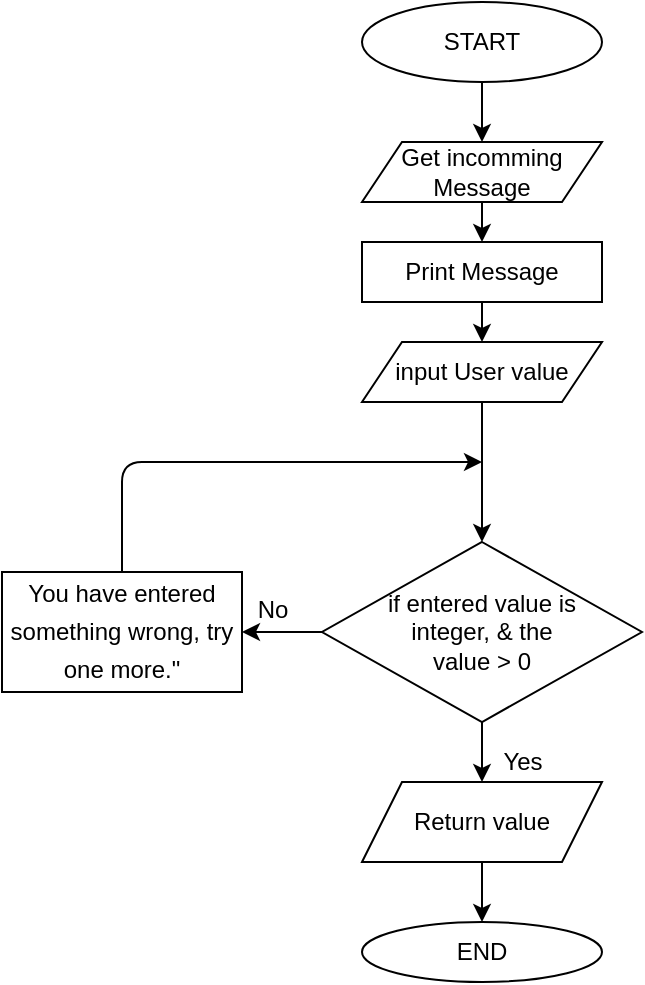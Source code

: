 <mxfile>
    <diagram id="kePlRdSOec5uk_KAqbgo" name="Страница 1">
        <mxGraphModel dx="836" dy="1657" grid="1" gridSize="10" guides="1" tooltips="1" connect="1" arrows="1" fold="1" page="1" pageScale="1" pageWidth="827" pageHeight="1169" math="0" shadow="0">
            <root>
                <mxCell id="0"/>
                <mxCell id="1" parent="0"/>
                <mxCell id="21" value="" style="edgeStyle=none;html=1;" edge="1" parent="1" source="9" target="20">
                    <mxGeometry relative="1" as="geometry"/>
                </mxCell>
                <mxCell id="9" value="START" style="ellipse;whiteSpace=wrap;html=1;" parent="1" vertex="1">
                    <mxGeometry x="390" y="-970" width="120" height="40" as="geometry"/>
                </mxCell>
                <mxCell id="10" value="" style="edgeStyle=none;html=1;" parent="1" source="11" target="13" edge="1">
                    <mxGeometry relative="1" as="geometry"/>
                </mxCell>
                <mxCell id="16" value="" style="edgeStyle=none;html=1;" parent="1" source="11" target="15" edge="1">
                    <mxGeometry relative="1" as="geometry"/>
                </mxCell>
                <mxCell id="11" value="if entered value is &lt;br&gt;integer, &amp;amp; the &lt;br&gt;value &amp;gt; 0" style="rhombus;whiteSpace=wrap;html=1;" parent="1" vertex="1">
                    <mxGeometry x="370" y="-700" width="160" height="90" as="geometry"/>
                </mxCell>
                <mxCell id="12" style="edgeStyle=none;html=1;" parent="1" source="13" edge="1">
                    <mxGeometry relative="1" as="geometry">
                        <mxPoint x="450" y="-740" as="targetPoint"/>
                        <Array as="points">
                            <mxPoint x="270" y="-740"/>
                        </Array>
                    </mxGeometry>
                </mxCell>
                <mxCell id="13" value="&lt;div style=&quot;background-color: rgb(255 , 255 , 255) ; line-height: 19px&quot;&gt;&lt;font style=&quot;font-size: 12px&quot;&gt;You have entered something wrong, try one more.&quot;&lt;/font&gt;&lt;/div&gt;" style="whiteSpace=wrap;html=1;" parent="1" vertex="1">
                    <mxGeometry x="210" y="-685" width="120" height="60" as="geometry"/>
                </mxCell>
                <mxCell id="14" value="No" style="text;html=1;align=center;verticalAlign=middle;resizable=0;points=[];autosize=1;strokeColor=none;" parent="1" vertex="1">
                    <mxGeometry x="330" y="-676" width="30" height="20" as="geometry"/>
                </mxCell>
                <mxCell id="19" value="" style="edgeStyle=none;html=1;" parent="1" source="15" target="18" edge="1">
                    <mxGeometry relative="1" as="geometry"/>
                </mxCell>
                <mxCell id="15" value="Return value" style="shape=parallelogram;perimeter=parallelogramPerimeter;whiteSpace=wrap;html=1;fixedSize=1;" parent="1" vertex="1">
                    <mxGeometry x="390" y="-580" width="120" height="40" as="geometry"/>
                </mxCell>
                <mxCell id="17" value="Yes" style="text;html=1;align=center;verticalAlign=middle;resizable=0;points=[];autosize=1;strokeColor=none;" parent="1" vertex="1">
                    <mxGeometry x="450" y="-600" width="40" height="20" as="geometry"/>
                </mxCell>
                <mxCell id="18" value="END" style="ellipse;whiteSpace=wrap;html=1;" parent="1" vertex="1">
                    <mxGeometry x="390" y="-510" width="120" height="30" as="geometry"/>
                </mxCell>
                <mxCell id="24" value="" style="edgeStyle=none;html=1;" edge="1" parent="1" source="20" target="23">
                    <mxGeometry relative="1" as="geometry"/>
                </mxCell>
                <mxCell id="20" value="Get incomming Message" style="shape=parallelogram;perimeter=parallelogramPerimeter;whiteSpace=wrap;html=1;fixedSize=1;" vertex="1" parent="1">
                    <mxGeometry x="390" y="-900" width="120" height="30" as="geometry"/>
                </mxCell>
                <mxCell id="27" value="" style="edgeStyle=none;html=1;" edge="1" parent="1" source="23" target="26">
                    <mxGeometry relative="1" as="geometry"/>
                </mxCell>
                <mxCell id="23" value="Print Message" style="whiteSpace=wrap;html=1;" vertex="1" parent="1">
                    <mxGeometry x="390" y="-850" width="120" height="30" as="geometry"/>
                </mxCell>
                <mxCell id="28" value="" style="edgeStyle=none;html=1;" edge="1" parent="1" source="26" target="11">
                    <mxGeometry relative="1" as="geometry"/>
                </mxCell>
                <mxCell id="26" value="input User value" style="shape=parallelogram;perimeter=parallelogramPerimeter;whiteSpace=wrap;html=1;fixedSize=1;" vertex="1" parent="1">
                    <mxGeometry x="390" y="-800" width="120" height="30" as="geometry"/>
                </mxCell>
            </root>
        </mxGraphModel>
    </diagram>
</mxfile>